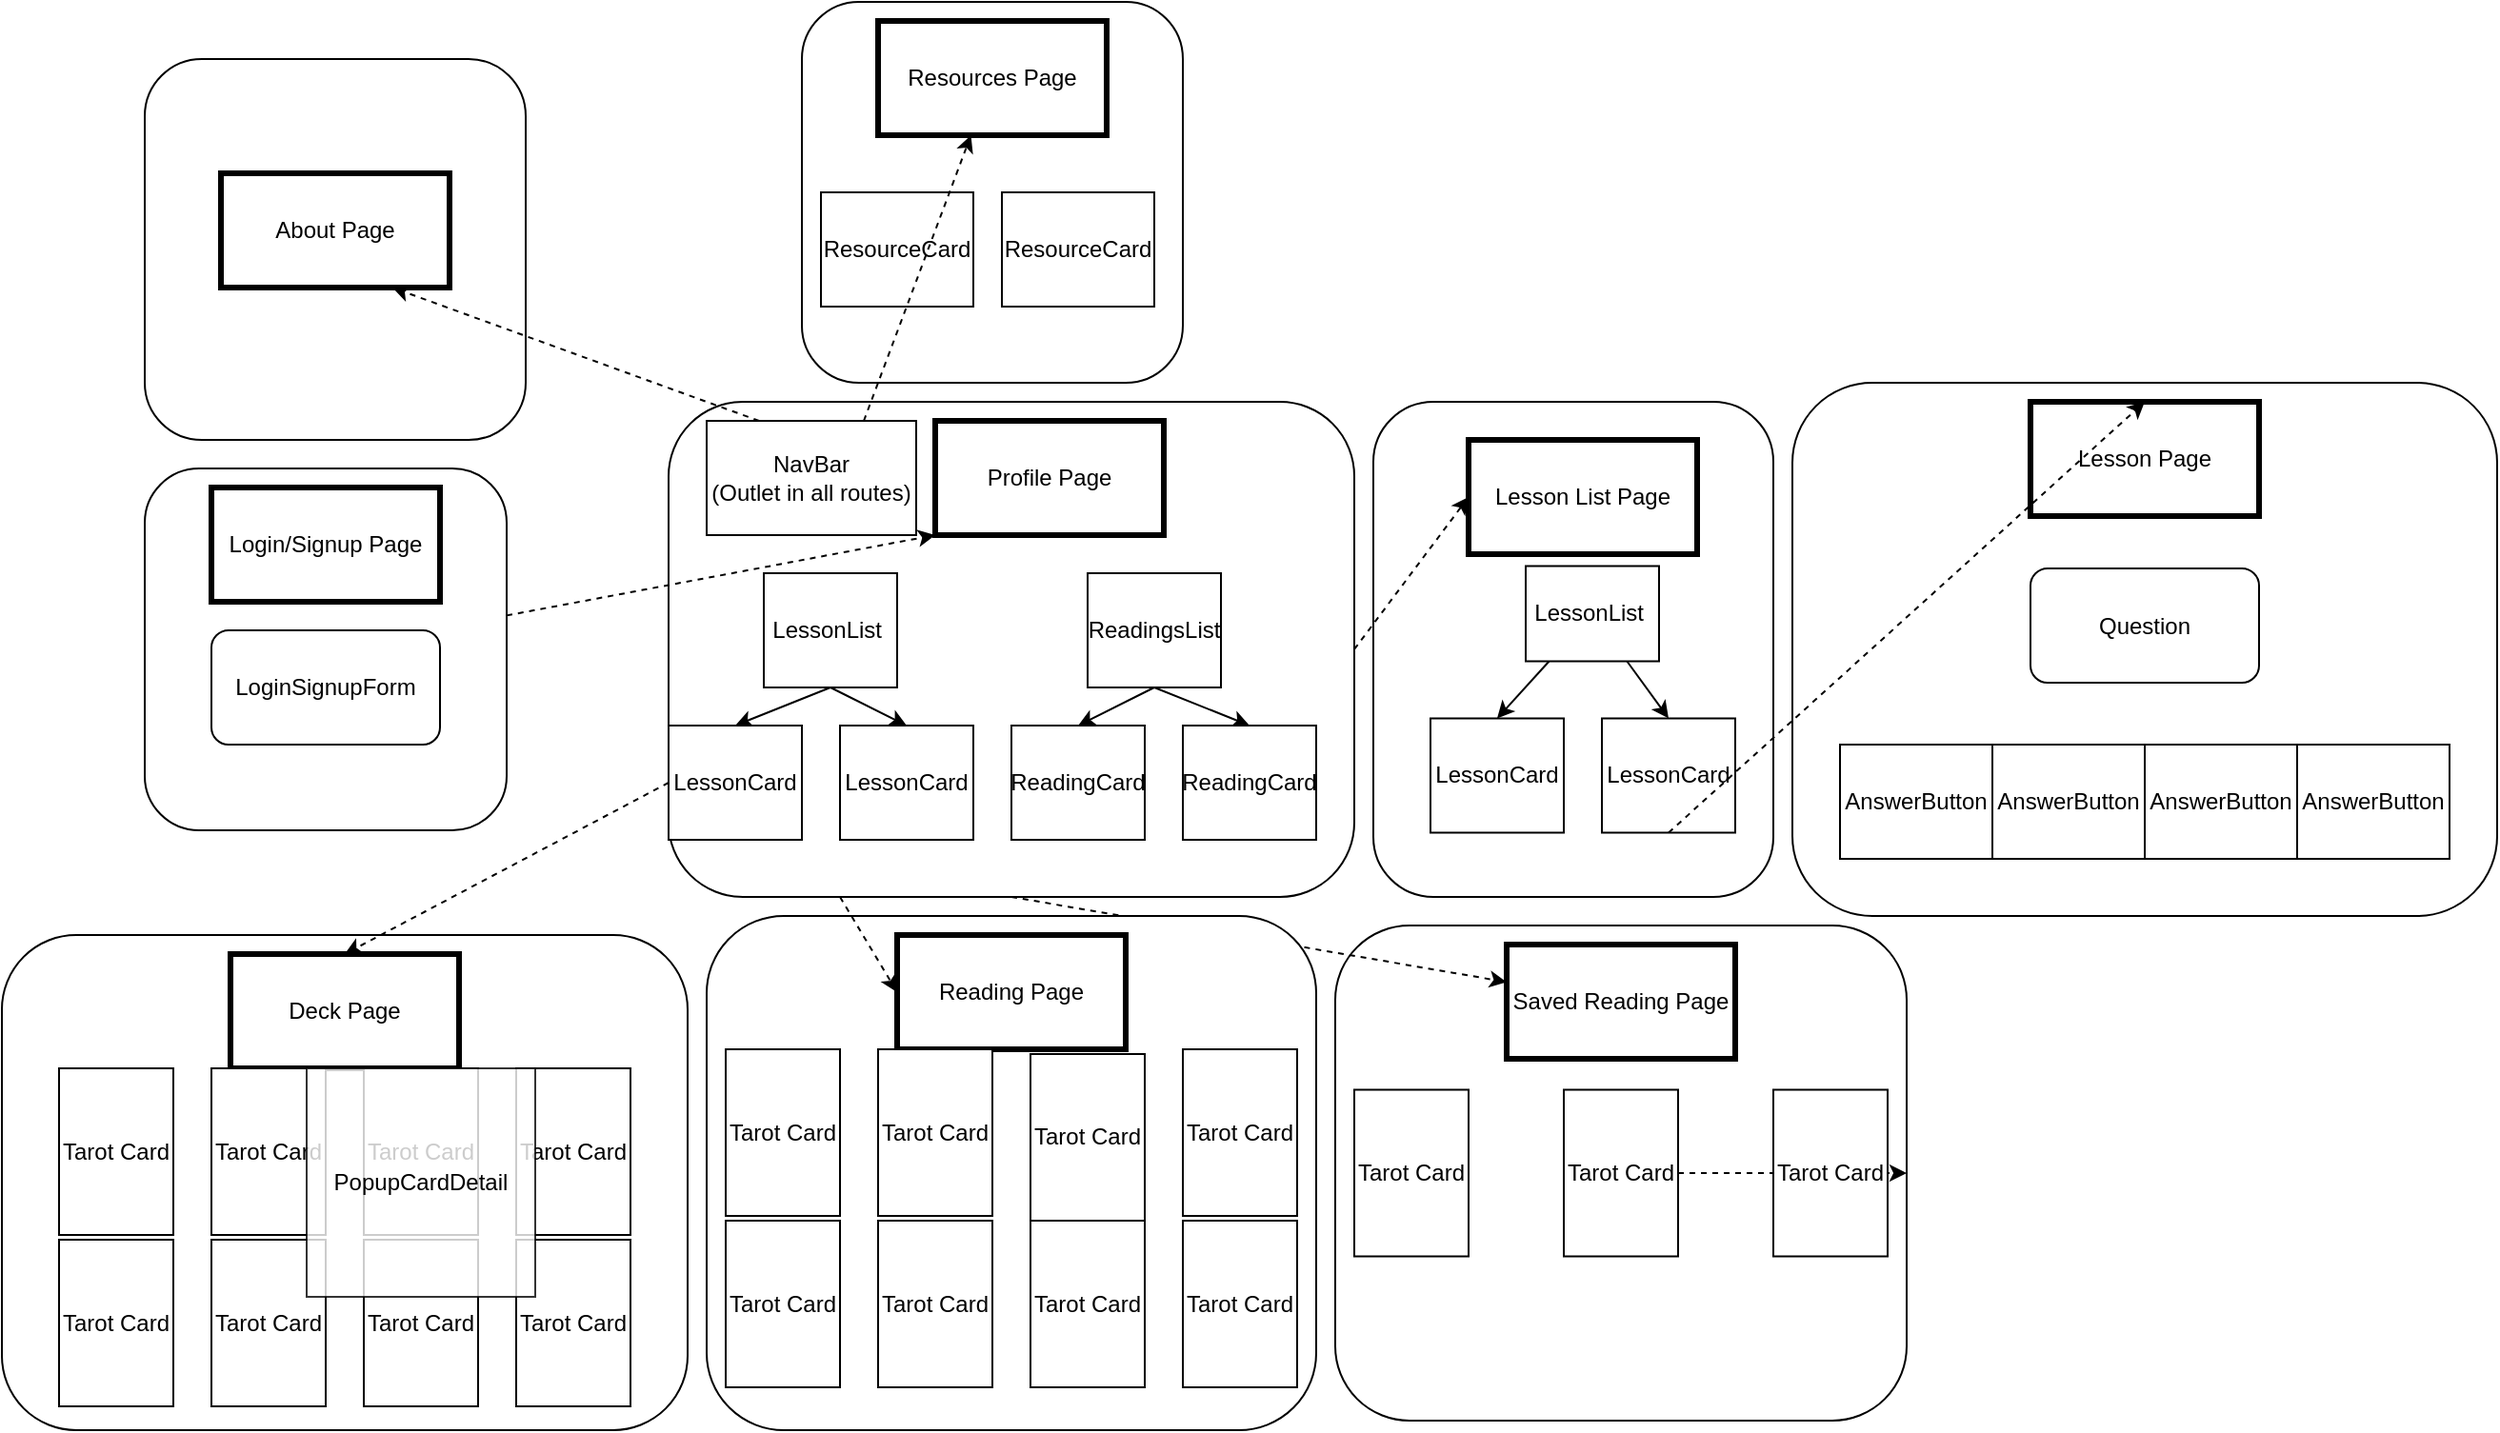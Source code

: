 <mxfile>
    <diagram id="h6O4bB-QtZaEt1iHtjM4" name="Page-1">
        <mxGraphModel dx="2427" dy="1649" grid="1" gridSize="10" guides="1" tooltips="1" connect="1" arrows="1" fold="1" page="0" pageScale="1" pageWidth="850" pageHeight="1100" math="0" shadow="0">
            <root>
                <mxCell id="0"/>
                <mxCell id="1" parent="0"/>
                <mxCell id="3" value="" style="rounded=1;whiteSpace=wrap;html=1;" parent="1" vertex="1">
                    <mxGeometry x="-90" y="-210" width="360" height="260" as="geometry"/>
                </mxCell>
                <mxCell id="4" value="Profile Page" style="rounded=0;whiteSpace=wrap;html=1;shadow=0;strokeWidth=3;" parent="1" vertex="1">
                    <mxGeometry x="50" y="-200" width="120" height="60" as="geometry"/>
                </mxCell>
                <mxCell id="5" value="NavBar&lt;br&gt;(Outlet in all routes)" style="rounded=0;whiteSpace=wrap;html=1;shadow=0;strokeWidth=1;" parent="1" vertex="1">
                    <mxGeometry x="-70" y="-200" width="110" height="60" as="geometry"/>
                </mxCell>
                <mxCell id="10" style="edgeStyle=none;html=1;exitX=0.5;exitY=1;exitDx=0;exitDy=0;entryX=0.5;entryY=0;entryDx=0;entryDy=0;" parent="1" source="6" target="7" edge="1">
                    <mxGeometry relative="1" as="geometry"/>
                </mxCell>
                <mxCell id="11" style="edgeStyle=none;html=1;exitX=0.5;exitY=1;exitDx=0;exitDy=0;entryX=0.5;entryY=0;entryDx=0;entryDy=0;" parent="1" source="6" target="8" edge="1">
                    <mxGeometry relative="1" as="geometry"/>
                </mxCell>
                <mxCell id="6" value="LessonList&amp;nbsp;" style="rounded=0;whiteSpace=wrap;html=1;shadow=0;strokeWidth=1;" parent="1" vertex="1">
                    <mxGeometry x="-40" y="-120" width="70" height="60" as="geometry"/>
                </mxCell>
                <mxCell id="7" value="LessonCard" style="rounded=0;whiteSpace=wrap;html=1;shadow=0;strokeWidth=1;" parent="1" vertex="1">
                    <mxGeometry x="-90" y="-40" width="70" height="60" as="geometry"/>
                </mxCell>
                <mxCell id="8" value="LessonCard" style="rounded=0;whiteSpace=wrap;html=1;shadow=0;strokeWidth=1;" parent="1" vertex="1">
                    <mxGeometry y="-40" width="70" height="60" as="geometry"/>
                </mxCell>
                <mxCell id="16" style="edgeStyle=none;html=1;exitX=0.5;exitY=1;exitDx=0;exitDy=0;entryX=0.5;entryY=0;entryDx=0;entryDy=0;" parent="1" source="13" target="15" edge="1">
                    <mxGeometry relative="1" as="geometry"/>
                </mxCell>
                <mxCell id="17" style="edgeStyle=none;html=1;exitX=0.5;exitY=1;exitDx=0;exitDy=0;entryX=0.5;entryY=0;entryDx=0;entryDy=0;" parent="1" source="13" target="14" edge="1">
                    <mxGeometry relative="1" as="geometry"/>
                </mxCell>
                <mxCell id="13" value="ReadingsList" style="rounded=0;whiteSpace=wrap;html=1;shadow=0;strokeWidth=1;" parent="1" vertex="1">
                    <mxGeometry x="130" y="-120" width="70" height="60" as="geometry"/>
                </mxCell>
                <mxCell id="14" value="ReadingCard" style="rounded=0;whiteSpace=wrap;html=1;shadow=0;strokeWidth=1;" parent="1" vertex="1">
                    <mxGeometry x="180" y="-40" width="70" height="60" as="geometry"/>
                </mxCell>
                <mxCell id="15" value="ReadingCard" style="rounded=0;whiteSpace=wrap;html=1;shadow=0;strokeWidth=1;" parent="1" vertex="1">
                    <mxGeometry x="90" y="-40" width="70" height="60" as="geometry"/>
                </mxCell>
                <mxCell id="18" value="" style="rounded=1;whiteSpace=wrap;html=1;" parent="1" vertex="1">
                    <mxGeometry x="-440" y="70" width="360" height="260" as="geometry"/>
                </mxCell>
                <mxCell id="19" value="Deck Page" style="rounded=0;whiteSpace=wrap;html=1;shadow=0;strokeWidth=3;" parent="1" vertex="1">
                    <mxGeometry x="-320" y="80" width="120" height="60" as="geometry"/>
                </mxCell>
                <mxCell id="22" value="Tarot Card" style="rounded=0;whiteSpace=wrap;html=1;shadow=0;strokeWidth=1;" parent="1" vertex="1">
                    <mxGeometry x="-410" y="230" width="60" height="87.5" as="geometry"/>
                </mxCell>
                <mxCell id="24" value="Tarot Card" style="rounded=0;whiteSpace=wrap;html=1;shadow=0;strokeWidth=1;" parent="1" vertex="1">
                    <mxGeometry x="-330" y="230" width="60" height="87.5" as="geometry"/>
                </mxCell>
                <mxCell id="25" value="Tarot Card" style="rounded=0;whiteSpace=wrap;html=1;shadow=0;strokeWidth=1;" parent="1" vertex="1">
                    <mxGeometry x="-250" y="230" width="60" height="87.5" as="geometry"/>
                </mxCell>
                <mxCell id="26" value="Tarot Card" style="rounded=0;whiteSpace=wrap;html=1;shadow=0;strokeWidth=1;" parent="1" vertex="1">
                    <mxGeometry x="-170" y="230" width="60" height="87.5" as="geometry"/>
                </mxCell>
                <mxCell id="28" value="Tarot Card" style="rounded=0;whiteSpace=wrap;html=1;shadow=0;strokeWidth=1;" parent="1" vertex="1">
                    <mxGeometry x="-410" y="140" width="60" height="87.5" as="geometry"/>
                </mxCell>
                <mxCell id="29" value="Tarot Card" style="rounded=0;whiteSpace=wrap;html=1;shadow=0;strokeWidth=1;" parent="1" vertex="1">
                    <mxGeometry x="-330" y="140" width="60" height="87.5" as="geometry"/>
                </mxCell>
                <mxCell id="30" value="Tarot Card" style="rounded=0;whiteSpace=wrap;html=1;shadow=0;strokeWidth=1;" parent="1" vertex="1">
                    <mxGeometry x="-250" y="140" width="60" height="87.5" as="geometry"/>
                </mxCell>
                <mxCell id="31" value="Tarot Card" style="rounded=0;whiteSpace=wrap;html=1;shadow=0;strokeWidth=1;" parent="1" vertex="1">
                    <mxGeometry x="-170" y="140" width="60" height="87.5" as="geometry"/>
                </mxCell>
                <mxCell id="27" value="PopupCardDetail" style="whiteSpace=wrap;html=1;aspect=fixed;shadow=0;strokeWidth=1;opacity=80;" parent="1" vertex="1">
                    <mxGeometry x="-280" y="140" width="120" height="120" as="geometry"/>
                </mxCell>
                <mxCell id="33" value="" style="rounded=1;whiteSpace=wrap;html=1;" parent="1" vertex="1">
                    <mxGeometry x="260" y="65" width="300" height="260" as="geometry"/>
                </mxCell>
                <mxCell id="34" value="Saved Reading Page" style="rounded=0;whiteSpace=wrap;html=1;shadow=0;strokeWidth=3;" parent="1" vertex="1">
                    <mxGeometry x="350" y="75" width="120" height="60" as="geometry"/>
                </mxCell>
                <mxCell id="36" value="Tarot Card" style="rounded=0;whiteSpace=wrap;html=1;shadow=0;strokeWidth=1;" parent="1" vertex="1">
                    <mxGeometry x="270" y="151.25" width="60" height="87.5" as="geometry"/>
                </mxCell>
                <mxCell id="85" style="edgeStyle=none;html=1;dashed=1;" edge="1" parent="1" source="37" target="33">
                    <mxGeometry relative="1" as="geometry"/>
                </mxCell>
                <mxCell id="37" value="Tarot Card" style="rounded=0;whiteSpace=wrap;html=1;shadow=0;strokeWidth=1;" parent="1" vertex="1">
                    <mxGeometry x="380" y="151.25" width="60" height="87.5" as="geometry"/>
                </mxCell>
                <mxCell id="38" value="Tarot Card" style="rounded=0;whiteSpace=wrap;html=1;shadow=0;strokeWidth=1;" parent="1" vertex="1">
                    <mxGeometry x="490" y="151.25" width="60" height="87.5" as="geometry"/>
                </mxCell>
                <mxCell id="39" value="" style="rounded=1;whiteSpace=wrap;html=1;" parent="1" vertex="1">
                    <mxGeometry x="280" y="-210" width="210" height="260" as="geometry"/>
                </mxCell>
                <mxCell id="40" value="Lesson List Page" style="rounded=0;whiteSpace=wrap;html=1;shadow=0;strokeWidth=3;" parent="1" vertex="1">
                    <mxGeometry x="330" y="-190" width="120" height="60" as="geometry"/>
                </mxCell>
                <mxCell id="44" style="edgeStyle=none;html=1;entryX=0.5;entryY=0;entryDx=0;entryDy=0;" parent="1" source="41" target="42" edge="1">
                    <mxGeometry relative="1" as="geometry"/>
                </mxCell>
                <mxCell id="66" style="edgeStyle=none;html=1;entryX=0.5;entryY=0;entryDx=0;entryDy=0;" parent="1" source="41" target="43" edge="1">
                    <mxGeometry relative="1" as="geometry"/>
                </mxCell>
                <mxCell id="41" value="LessonList&amp;nbsp;" style="rounded=0;whiteSpace=wrap;html=1;shadow=0;strokeWidth=1;" parent="1" vertex="1">
                    <mxGeometry x="360" y="-123.75" width="70" height="50" as="geometry"/>
                </mxCell>
                <mxCell id="42" value="LessonCard" style="rounded=0;whiteSpace=wrap;html=1;shadow=0;strokeWidth=1;" parent="1" vertex="1">
                    <mxGeometry x="310" y="-43.75" width="70" height="60" as="geometry"/>
                </mxCell>
                <mxCell id="43" value="LessonCard" style="rounded=0;whiteSpace=wrap;html=1;shadow=0;strokeWidth=1;" parent="1" vertex="1">
                    <mxGeometry x="400" y="-43.75" width="70" height="60" as="geometry"/>
                </mxCell>
                <mxCell id="47" value="" style="rounded=1;whiteSpace=wrap;html=1;" parent="1" vertex="1">
                    <mxGeometry x="500" y="-220" width="370" height="280" as="geometry"/>
                </mxCell>
                <mxCell id="48" value="Lesson Page" style="rounded=0;whiteSpace=wrap;html=1;shadow=0;strokeWidth=3;" parent="1" vertex="1">
                    <mxGeometry x="625" y="-210" width="120" height="60" as="geometry"/>
                </mxCell>
                <mxCell id="55" value="AnswerButton" style="rounded=0;whiteSpace=wrap;html=1;shadow=0;strokeWidth=1;" parent="1" vertex="1">
                    <mxGeometry x="525" y="-30" width="80" height="60" as="geometry"/>
                </mxCell>
                <mxCell id="56" value="AnswerButton" style="rounded=0;whiteSpace=wrap;html=1;shadow=0;strokeWidth=1;" parent="1" vertex="1">
                    <mxGeometry x="765" y="-30" width="80" height="60" as="geometry"/>
                </mxCell>
                <mxCell id="57" value="AnswerButton" style="rounded=0;whiteSpace=wrap;html=1;shadow=0;strokeWidth=1;" parent="1" vertex="1">
                    <mxGeometry x="605" y="-30" width="80" height="60" as="geometry"/>
                </mxCell>
                <mxCell id="58" value="AnswerButton" style="rounded=0;whiteSpace=wrap;html=1;shadow=0;strokeWidth=1;" parent="1" vertex="1">
                    <mxGeometry x="685" y="-30" width="80" height="60" as="geometry"/>
                </mxCell>
                <mxCell id="63" style="edgeStyle=none;html=1;exitX=0.5;exitY=1;exitDx=0;exitDy=0;entryX=0.5;entryY=0;entryDx=0;entryDy=0;dashed=1;" parent="1" source="43" target="48" edge="1">
                    <mxGeometry relative="1" as="geometry"/>
                </mxCell>
                <mxCell id="64" value="" style="rounded=1;whiteSpace=wrap;html=1;shadow=0;strokeWidth=1;" parent="1" vertex="1">
                    <mxGeometry x="-365" y="-175" width="190" height="190" as="geometry"/>
                </mxCell>
                <mxCell id="65" value="Login/Signup Page" style="rounded=0;whiteSpace=wrap;html=1;shadow=0;strokeWidth=3;" parent="1" vertex="1">
                    <mxGeometry x="-330" y="-165" width="120" height="60" as="geometry"/>
                </mxCell>
                <mxCell id="67" style="edgeStyle=none;html=1;exitX=0.5;exitY=1;exitDx=0;exitDy=0;dashed=1;" parent="1" source="3" target="34" edge="1">
                    <mxGeometry relative="1" as="geometry"/>
                </mxCell>
                <mxCell id="68" style="edgeStyle=none;html=1;exitX=1;exitY=0.5;exitDx=0;exitDy=0;entryX=0;entryY=0.5;entryDx=0;entryDy=0;dashed=1;" parent="1" source="3" target="40" edge="1">
                    <mxGeometry relative="1" as="geometry"/>
                </mxCell>
                <mxCell id="70" style="edgeStyle=none;html=1;exitX=0;exitY=0.5;exitDx=0;exitDy=0;entryX=0.5;entryY=0;entryDx=0;entryDy=0;dashed=1;" parent="1" source="7" target="19" edge="1">
                    <mxGeometry relative="1" as="geometry"/>
                </mxCell>
                <mxCell id="71" value="LoginSignupForm" style="rounded=1;whiteSpace=wrap;html=1;shadow=0;strokeWidth=1;" parent="1" vertex="1">
                    <mxGeometry x="-330" y="-90" width="120" height="60" as="geometry"/>
                </mxCell>
                <mxCell id="72" style="edgeStyle=none;html=1;dashed=1;entryX=0;entryY=1;entryDx=0;entryDy=0;" parent="1" source="64" target="4" edge="1">
                    <mxGeometry relative="1" as="geometry"/>
                </mxCell>
                <mxCell id="73" value="Question" style="rounded=1;whiteSpace=wrap;html=1;shadow=0;strokeWidth=1;" vertex="1" parent="1">
                    <mxGeometry x="625" y="-122.5" width="120" height="60" as="geometry"/>
                </mxCell>
                <mxCell id="74" value="" style="rounded=1;whiteSpace=wrap;html=1;" vertex="1" parent="1">
                    <mxGeometry x="-70" y="60" width="320" height="270" as="geometry"/>
                </mxCell>
                <mxCell id="75" value="Reading Page" style="rounded=0;whiteSpace=wrap;html=1;shadow=0;strokeWidth=3;" vertex="1" parent="1">
                    <mxGeometry x="30" y="70" width="120" height="60" as="geometry"/>
                </mxCell>
                <mxCell id="76" value="Tarot Card" style="rounded=0;whiteSpace=wrap;html=1;shadow=0;strokeWidth=1;" vertex="1" parent="1">
                    <mxGeometry x="-60" y="220" width="60" height="87.5" as="geometry"/>
                </mxCell>
                <mxCell id="77" value="Tarot Card" style="rounded=0;whiteSpace=wrap;html=1;shadow=0;strokeWidth=1;" vertex="1" parent="1">
                    <mxGeometry x="20" y="220" width="60" height="87.5" as="geometry"/>
                </mxCell>
                <mxCell id="78" value="Tarot Card" style="rounded=0;whiteSpace=wrap;html=1;shadow=0;strokeWidth=1;" vertex="1" parent="1">
                    <mxGeometry x="100" y="220" width="60" height="87.5" as="geometry"/>
                </mxCell>
                <mxCell id="79" value="Tarot Card" style="rounded=0;whiteSpace=wrap;html=1;shadow=0;strokeWidth=1;" vertex="1" parent="1">
                    <mxGeometry x="180" y="220" width="60" height="87.5" as="geometry"/>
                </mxCell>
                <mxCell id="80" value="Tarot Card" style="rounded=0;whiteSpace=wrap;html=1;shadow=0;strokeWidth=1;" vertex="1" parent="1">
                    <mxGeometry x="-60" y="130" width="60" height="87.5" as="geometry"/>
                </mxCell>
                <mxCell id="81" value="Tarot Card" style="rounded=0;whiteSpace=wrap;html=1;shadow=0;strokeWidth=1;" vertex="1" parent="1">
                    <mxGeometry x="20" y="130" width="60" height="87.5" as="geometry"/>
                </mxCell>
                <mxCell id="82" value="Tarot Card" style="rounded=0;whiteSpace=wrap;html=1;shadow=0;strokeWidth=1;" vertex="1" parent="1">
                    <mxGeometry x="180" y="130" width="60" height="87.5" as="geometry"/>
                </mxCell>
                <mxCell id="83" value="Tarot Card" style="rounded=0;whiteSpace=wrap;html=1;shadow=0;strokeWidth=1;" vertex="1" parent="1">
                    <mxGeometry x="100" y="132.5" width="60" height="87.5" as="geometry"/>
                </mxCell>
                <mxCell id="84" style="edgeStyle=none;html=1;exitX=0.25;exitY=1;exitDx=0;exitDy=0;entryX=0;entryY=0.5;entryDx=0;entryDy=0;dashed=1;" edge="1" parent="1" source="3" target="75">
                    <mxGeometry relative="1" as="geometry"/>
                </mxCell>
                <mxCell id="87" value="" style="rounded=1;whiteSpace=wrap;html=1;" vertex="1" parent="1">
                    <mxGeometry x="-365" y="-390" width="200" height="200" as="geometry"/>
                </mxCell>
                <mxCell id="88" value="About Page" style="rounded=0;whiteSpace=wrap;html=1;shadow=0;strokeWidth=3;" vertex="1" parent="1">
                    <mxGeometry x="-325" y="-330" width="120" height="60" as="geometry"/>
                </mxCell>
                <mxCell id="89" style="edgeStyle=none;html=1;exitX=0.25;exitY=0;exitDx=0;exitDy=0;entryX=0.75;entryY=1;entryDx=0;entryDy=0;dashed=1;" edge="1" parent="1" source="5" target="88">
                    <mxGeometry relative="1" as="geometry"/>
                </mxCell>
                <mxCell id="90" value="" style="rounded=1;whiteSpace=wrap;html=1;" vertex="1" parent="1">
                    <mxGeometry x="-20" y="-420" width="200" height="200" as="geometry"/>
                </mxCell>
                <mxCell id="91" value="Resources Page" style="rounded=0;whiteSpace=wrap;html=1;shadow=0;strokeWidth=3;" vertex="1" parent="1">
                    <mxGeometry x="20" y="-410" width="120" height="60" as="geometry"/>
                </mxCell>
                <mxCell id="92" value="ResourceCard" style="rounded=0;whiteSpace=wrap;html=1;shadow=0;strokeWidth=1;" vertex="1" parent="1">
                    <mxGeometry x="-10" y="-320" width="80" height="60" as="geometry"/>
                </mxCell>
                <mxCell id="93" value="ResourceCard" style="rounded=0;whiteSpace=wrap;html=1;shadow=0;strokeWidth=1;" vertex="1" parent="1">
                    <mxGeometry x="85" y="-320" width="80" height="60" as="geometry"/>
                </mxCell>
                <mxCell id="94" style="edgeStyle=none;html=1;exitX=0.75;exitY=0;exitDx=0;exitDy=0;dashed=1;" edge="1" parent="1" source="5" target="91">
                    <mxGeometry relative="1" as="geometry"/>
                </mxCell>
            </root>
        </mxGraphModel>
    </diagram>
</mxfile>